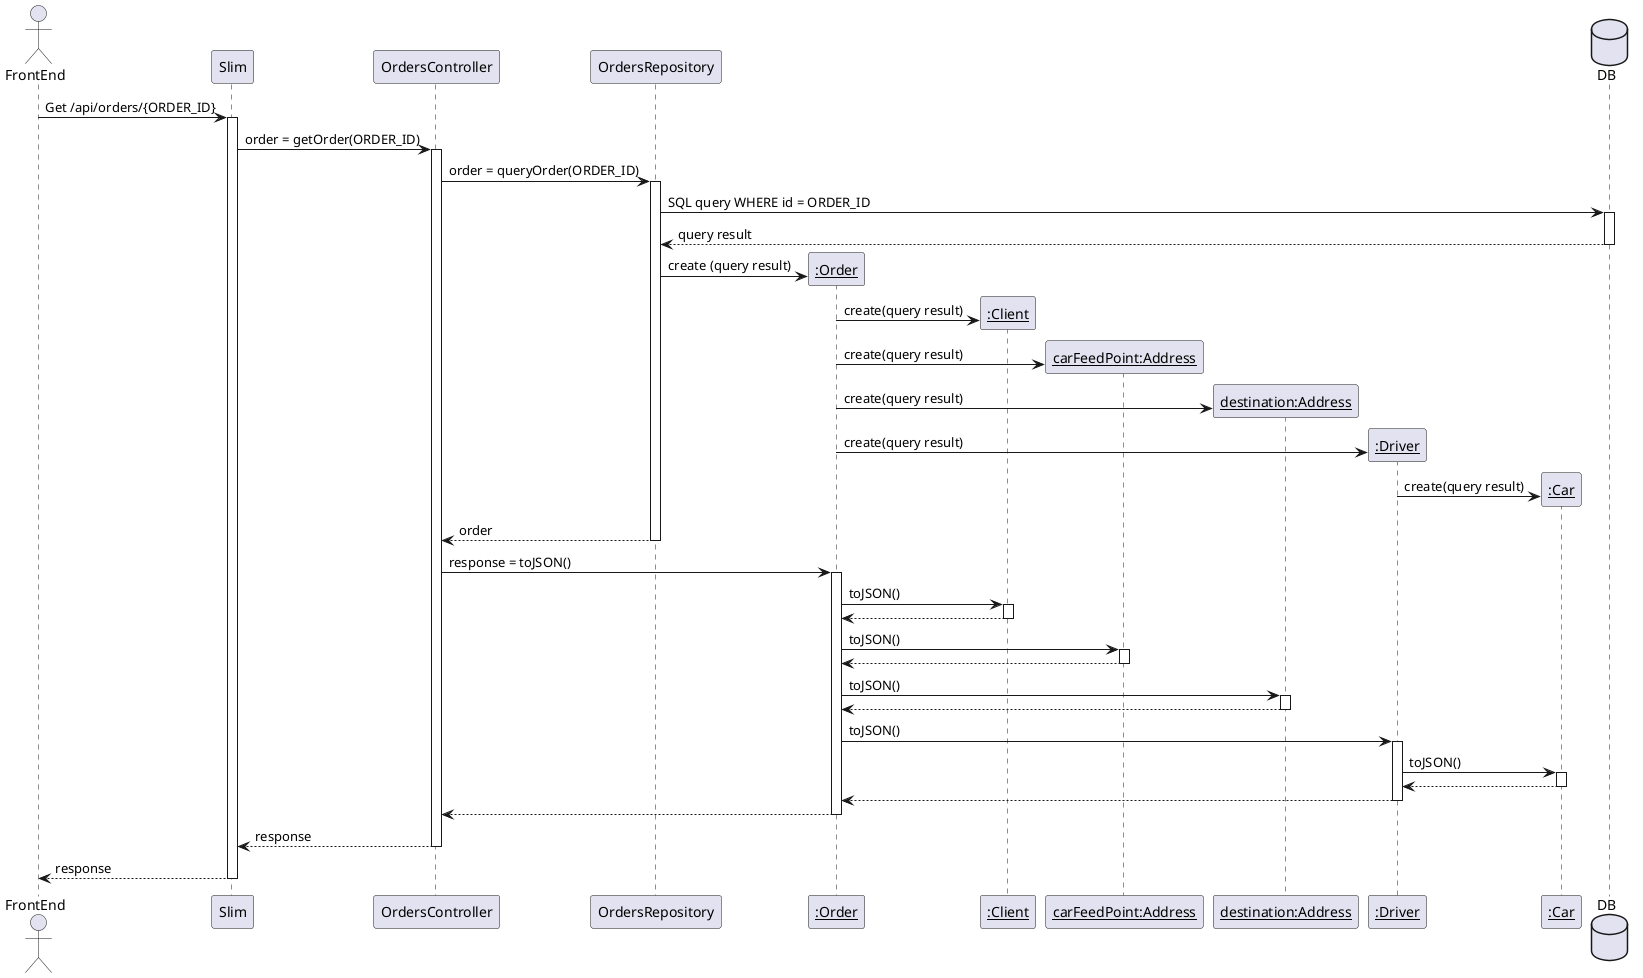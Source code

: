http://www.plantuml.com/plantuml/uml/XLLDZziW5BppAz2UieSezqYjqgoz_L3LjCwXHukQfmh90HVmIgkg_xqiOFBMZpP7U3F3-CqeEJWlh9yl8nE3DvO_MgDzgoMRmhKQr2Iqv-THNLvTdAm4wnu2r9fn15iPTZ0PfuBaywlXNT_l8w3lxxXm2KmG3wC2xJCa7TQOGTX70FdLAEttxwIquDn2A2DAa-2yqi8herUivZeXVXghdehbTA2UXRs-pwJmueTmm9iZOyjI-VPjt2NVy_VW-KvCQcVYjdQ_JrtJTlt7vizB4Ef9U4XhZ_Z0MwyyQ4GgVyD_We_JpQ9nNpHeKaGdQ-F4aFQl6Upp3NKKDL4Awiqnw9s_VKvQ_Fk7jckvaa5yKIo20Si2V5ltbFWMt3nw9W6Js62X6AgvI9CWae4RB7QVwRbgYHz8-LnOLHAg6wRYs_yBuEOLFhwyHKzzBCnqlcsQ9M0o-qzyPPcLDkR2e5HeDqZrS2mMt6IqWz0ARpwTJryswven6Wk1bWGp8bb5nX2a7XKH9GcZ0ts0mgk9rbx1SuQn-8qgc4PFrTE8P5x_MFOossOzycrPe-uhpOebMXNQaLenyWybAWQXOSc83QJozrKdHars02tdo_WN

@startuml
actor FrontEnd
participant Slim
participant OrdersController
participant OrdersRepository
participant "__:Order__" as Order
participant "__:Client__" as Client
participant "__carFeedPoint:Address__" as CarFeedPoint
participant "__destination:Address__" as Destination
participant "__:Driver__" as Driver
participant "__:Car__" as Car
database DB

FrontEnd -> Slim : Get /api/orders/{ORDER_ID}
activate Slim
Slim -> OrdersController : order = getOrder(ORDER_ID)
activate OrdersController
OrdersController -> OrdersRepository : order = queryOrder(ORDER_ID)
activate OrdersRepository
OrdersRepository -> DB : SQL query WHERE id = ORDER_ID
activate DB
DB --> OrdersRepository : query result
deactivate DB

create Order
OrdersRepository -> Order : create (query result)
create Client
Order -> Client : create(query result)
create CarFeedPoint
Order -> CarFeedPoint : create(query result)
create Destination
Order -> Destination : create(query result)
create Driver
Order -> Driver : create(query result)
create Car
Driver -> Car : create(query result)

OrdersRepository --> OrdersController: order
deactivate OrdersRepository

OrdersController -> Order : response = toJSON()
activate Order

Order -> Client : toJSON()
activate Client
Client --> Order
deactivate Client

Order -> CarFeedPoint : toJSON()
activate CarFeedPoint
CarFeedPoint --> Order
deactivate CarFeedPoint

Order -> Destination : toJSON()
activate Destination
Destination --> Order
deactivate Destination

Order -> Driver : toJSON()
activate Driver
Driver -> Car : toJSON()
activate Car
Car --> Driver
deactivate Car
Driver --> Order
deactivate Driver

Order --> OrdersController
deactivate Order

OrdersController --> Slim : response
deactivate OrdersController
Slim --> FrontEnd : response
deactivate Slim
@enduml
